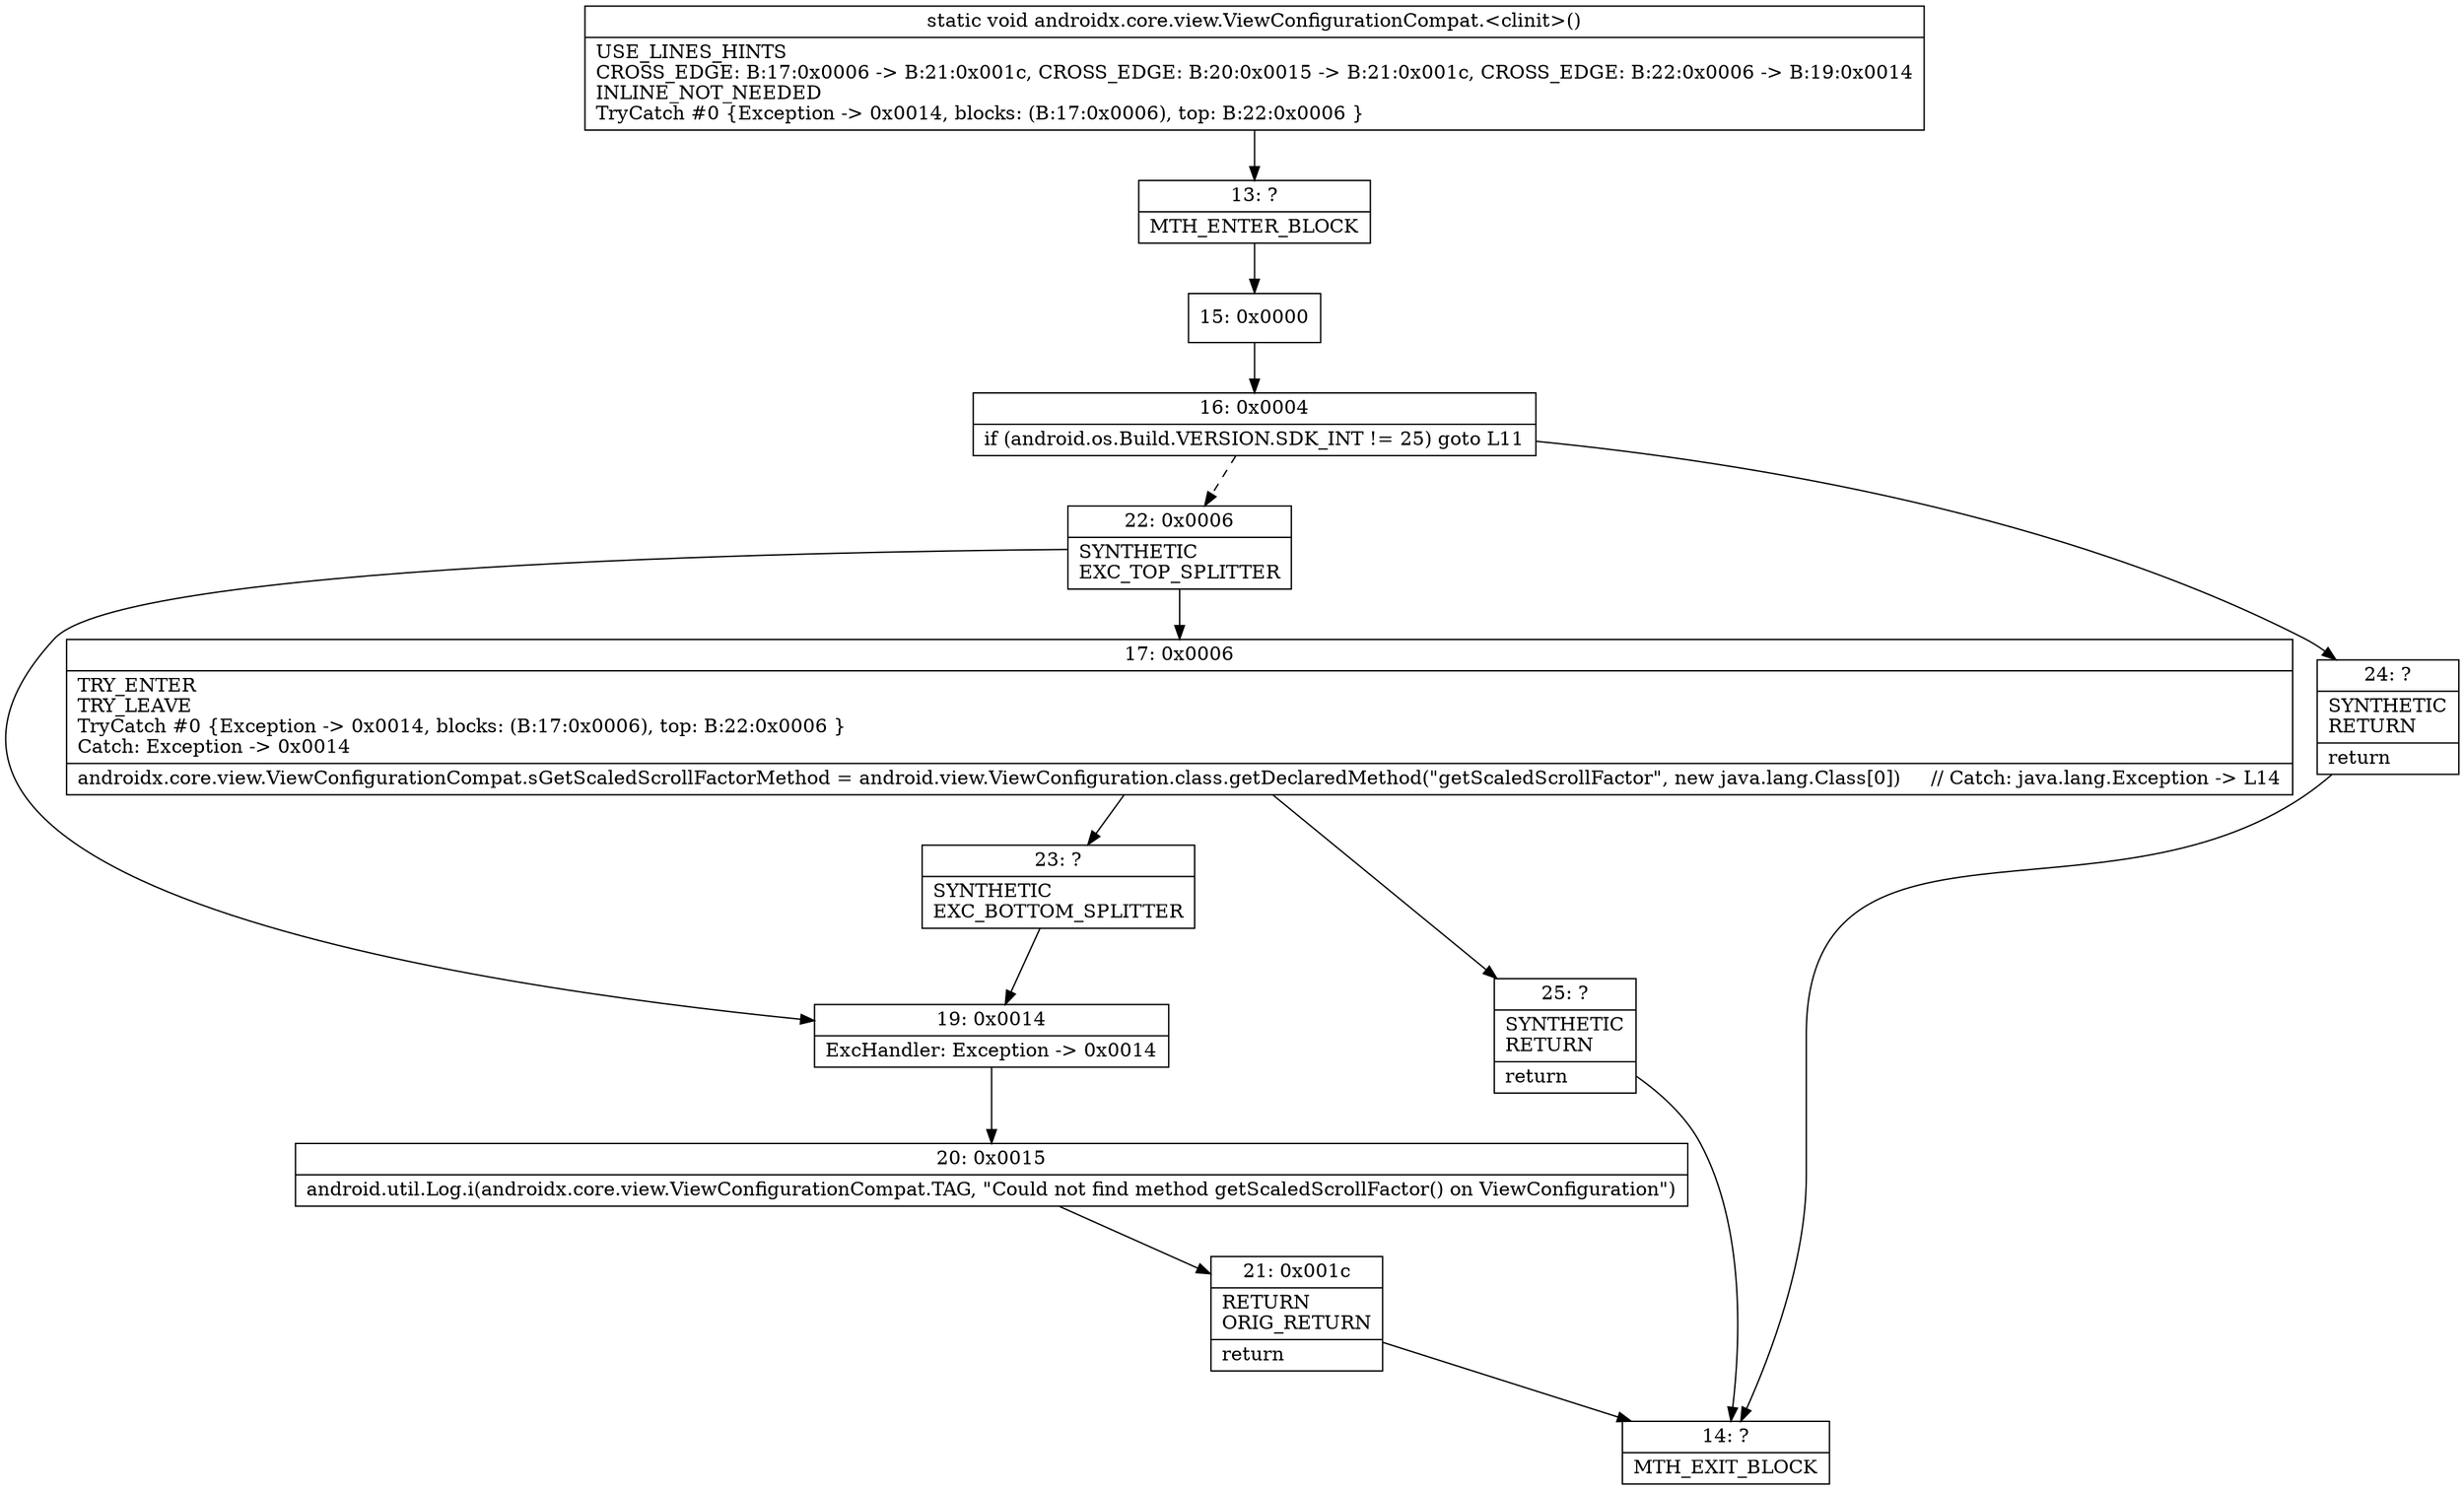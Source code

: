 digraph "CFG forandroidx.core.view.ViewConfigurationCompat.\<clinit\>()V" {
Node_13 [shape=record,label="{13\:\ ?|MTH_ENTER_BLOCK\l}"];
Node_15 [shape=record,label="{15\:\ 0x0000}"];
Node_16 [shape=record,label="{16\:\ 0x0004|if (android.os.Build.VERSION.SDK_INT != 25) goto L11\l}"];
Node_22 [shape=record,label="{22\:\ 0x0006|SYNTHETIC\lEXC_TOP_SPLITTER\l}"];
Node_17 [shape=record,label="{17\:\ 0x0006|TRY_ENTER\lTRY_LEAVE\lTryCatch #0 \{Exception \-\> 0x0014, blocks: (B:17:0x0006), top: B:22:0x0006 \}\lCatch: Exception \-\> 0x0014\l|androidx.core.view.ViewConfigurationCompat.sGetScaledScrollFactorMethod = android.view.ViewConfiguration.class.getDeclaredMethod(\"getScaledScrollFactor\", new java.lang.Class[0])     \/\/ Catch: java.lang.Exception \-\> L14\l}"];
Node_23 [shape=record,label="{23\:\ ?|SYNTHETIC\lEXC_BOTTOM_SPLITTER\l}"];
Node_25 [shape=record,label="{25\:\ ?|SYNTHETIC\lRETURN\l|return\l}"];
Node_14 [shape=record,label="{14\:\ ?|MTH_EXIT_BLOCK\l}"];
Node_19 [shape=record,label="{19\:\ 0x0014|ExcHandler: Exception \-\> 0x0014\l}"];
Node_20 [shape=record,label="{20\:\ 0x0015|android.util.Log.i(androidx.core.view.ViewConfigurationCompat.TAG, \"Could not find method getScaledScrollFactor() on ViewConfiguration\")\l}"];
Node_21 [shape=record,label="{21\:\ 0x001c|RETURN\lORIG_RETURN\l|return\l}"];
Node_24 [shape=record,label="{24\:\ ?|SYNTHETIC\lRETURN\l|return\l}"];
MethodNode[shape=record,label="{static void androidx.core.view.ViewConfigurationCompat.\<clinit\>()  | USE_LINES_HINTS\lCROSS_EDGE: B:17:0x0006 \-\> B:21:0x001c, CROSS_EDGE: B:20:0x0015 \-\> B:21:0x001c, CROSS_EDGE: B:22:0x0006 \-\> B:19:0x0014\lINLINE_NOT_NEEDED\lTryCatch #0 \{Exception \-\> 0x0014, blocks: (B:17:0x0006), top: B:22:0x0006 \}\l}"];
MethodNode -> Node_13;Node_13 -> Node_15;
Node_15 -> Node_16;
Node_16 -> Node_22[style=dashed];
Node_16 -> Node_24;
Node_22 -> Node_17;
Node_22 -> Node_19;
Node_17 -> Node_23;
Node_17 -> Node_25;
Node_23 -> Node_19;
Node_25 -> Node_14;
Node_19 -> Node_20;
Node_20 -> Node_21;
Node_21 -> Node_14;
Node_24 -> Node_14;
}

